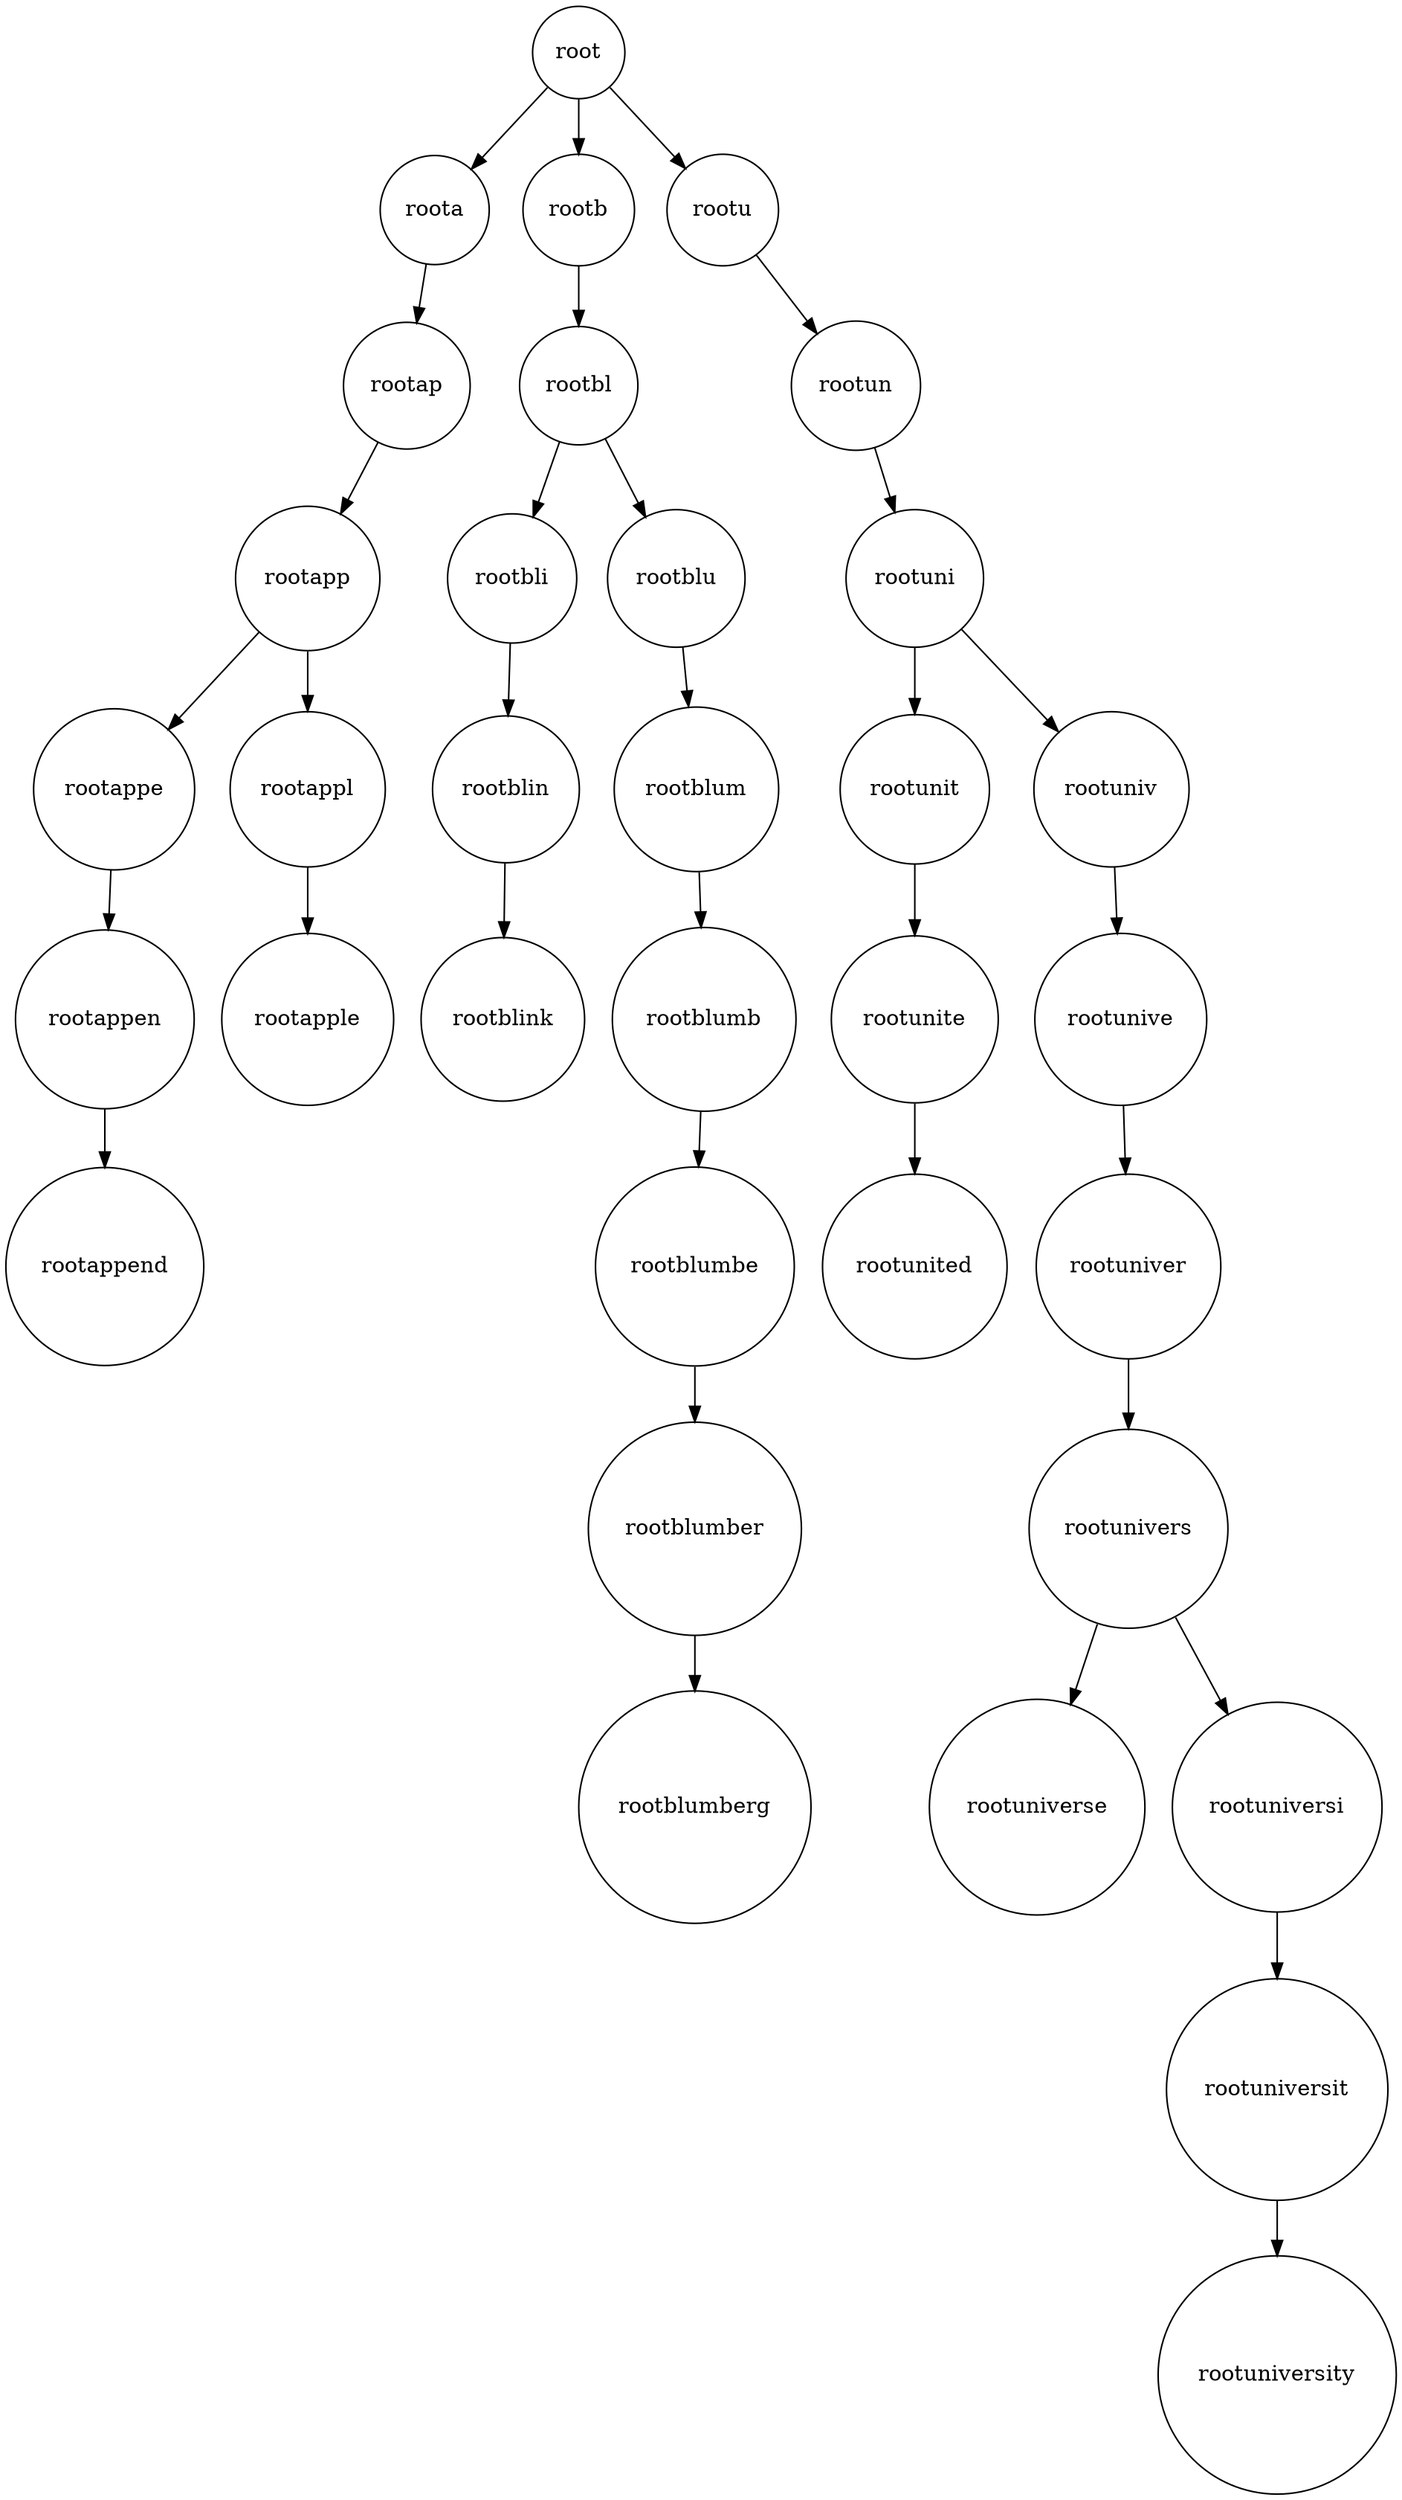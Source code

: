 digraph {
	node [shape=circle]
	root
	roota
	root -> roota
	rootap
	roota -> rootap
	rootapp
	rootap -> rootapp
	rootappe
	rootapp -> rootappe
	rootappen
	rootappe -> rootappen
	rootappend
	rootappen -> rootappend
	rootappl
	rootapp -> rootappl
	rootapple
	rootappl -> rootapple
	rootb
	root -> rootb
	rootbl
	rootb -> rootbl
	rootbli
	rootbl -> rootbli
	rootblin
	rootbli -> rootblin
	rootblink
	rootblin -> rootblink
	rootblu
	rootbl -> rootblu
	rootblum
	rootblu -> rootblum
	rootblumb
	rootblum -> rootblumb
	rootblumbe
	rootblumb -> rootblumbe
	rootblumber
	rootblumbe -> rootblumber
	rootblumberg
	rootblumber -> rootblumberg
	rootu
	root -> rootu
	rootun
	rootu -> rootun
	rootuni
	rootun -> rootuni
	rootunit
	rootuni -> rootunit
	rootunite
	rootunit -> rootunite
	rootunited
	rootunite -> rootunited
	rootuniv
	rootuni -> rootuniv
	rootunive
	rootuniv -> rootunive
	rootuniver
	rootunive -> rootuniver
	rootunivers
	rootuniver -> rootunivers
	rootuniverse
	rootunivers -> rootuniverse
	rootuniversi
	rootunivers -> rootuniversi
	rootuniversit
	rootuniversi -> rootuniversit
	rootuniversity
	rootuniversit -> rootuniversity
}
